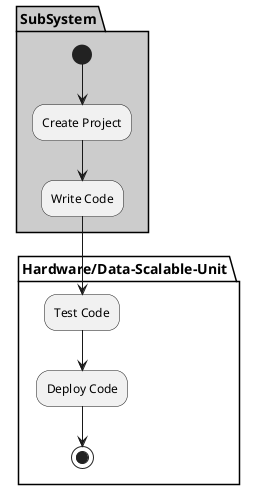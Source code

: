 @startuml

partition "Hardware/Data-Scalable-Unit" {

}

partition SubSystem  #cccccc {
  (*) --> "Create Project"
  --> "Write Code"
}

partition "Hardware/Data-Scalable-Unit" {
  "Write Code" --> "Test Code"
  "Test Code" --> "Deploy Code"
  "Deploy Code" --> (*)
}

@enduml
